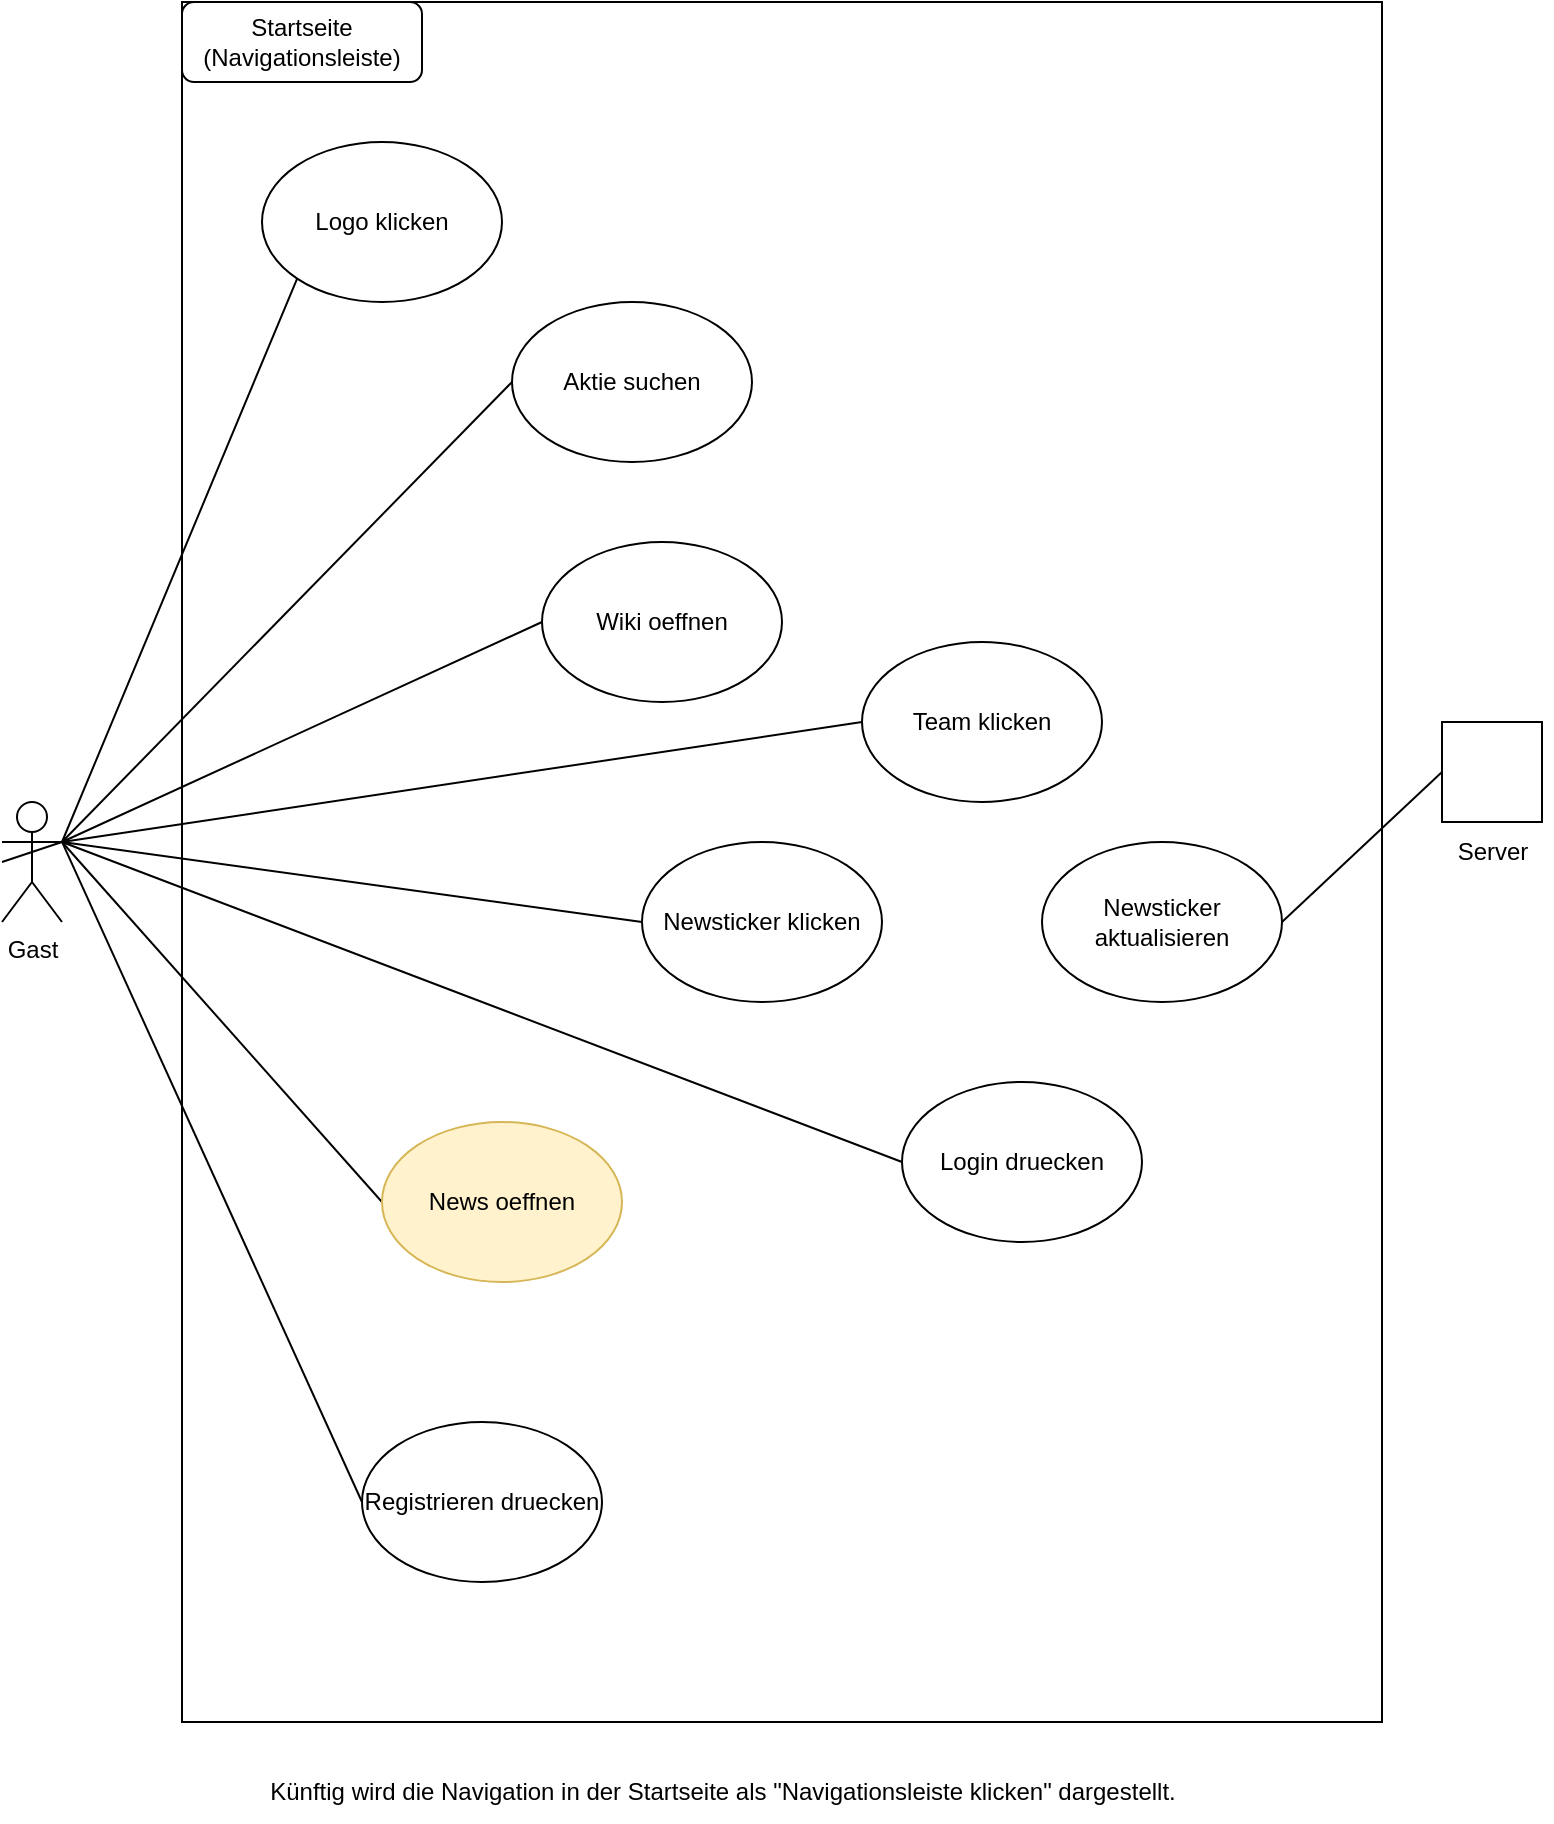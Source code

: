 <mxfile version="24.7.8" pages="6">
  <diagram name="Startseite" id="Qu83OPLYzom5KY9xDE5v">
    <mxGraphModel dx="993" dy="525" grid="1" gridSize="10" guides="1" tooltips="1" connect="1" arrows="1" fold="1" page="1" pageScale="1" pageWidth="850" pageHeight="1100" math="0" shadow="0">
      <root>
        <mxCell id="0" />
        <mxCell id="1" parent="0" />
        <mxCell id="GCKEpxp_i0NIajuhk333-25" value="" style="rounded=0;whiteSpace=wrap;html=1;fillColor=none;" vertex="1" parent="1">
          <mxGeometry x="140" y="30" width="600" height="860" as="geometry" />
        </mxCell>
        <mxCell id="GCKEpxp_i0NIajuhk333-4" value="Startseite&lt;br&gt;(Navigationsleiste)" style="rounded=1;whiteSpace=wrap;html=1;" vertex="1" parent="1">
          <mxGeometry x="140" y="30" width="120" height="40" as="geometry" />
        </mxCell>
        <mxCell id="GCKEpxp_i0NIajuhk333-5" value="Logo klicken" style="ellipse;whiteSpace=wrap;html=1;" vertex="1" parent="1">
          <mxGeometry x="180" y="100" width="120" height="80" as="geometry" />
        </mxCell>
        <mxCell id="GCKEpxp_i0NIajuhk333-17" style="rounded=0;orthogonalLoop=1;jettySize=auto;html=1;exitX=0;exitY=0.5;exitDx=0;exitDy=0;endArrow=none;endFill=0;entryX=1;entryY=0.333;entryDx=0;entryDy=0;entryPerimeter=0;" edge="1" parent="1" source="GCKEpxp_i0NIajuhk333-6">
          <mxGeometry relative="1" as="geometry">
            <mxPoint x="80" y="450" as="targetPoint" />
          </mxGeometry>
        </mxCell>
        <mxCell id="GCKEpxp_i0NIajuhk333-6" value="Wiki oeffnen" style="ellipse;whiteSpace=wrap;html=1;" vertex="1" parent="1">
          <mxGeometry x="320" y="300" width="120" height="80" as="geometry" />
        </mxCell>
        <mxCell id="GCKEpxp_i0NIajuhk333-19" style="rounded=0;orthogonalLoop=1;jettySize=auto;html=1;exitX=0;exitY=0.5;exitDx=0;exitDy=0;endArrow=none;endFill=0;entryX=1;entryY=0.333;entryDx=0;entryDy=0;entryPerimeter=0;" edge="1" parent="1" source="GCKEpxp_i0NIajuhk333-7">
          <mxGeometry relative="1" as="geometry">
            <mxPoint x="80" y="450" as="targetPoint" />
          </mxGeometry>
        </mxCell>
        <mxCell id="GCKEpxp_i0NIajuhk333-7" value="News oeffnen" style="ellipse;whiteSpace=wrap;html=1;fillColor=#fff2cc;strokeColor=#d6b656;" vertex="1" parent="1">
          <mxGeometry x="240" y="590" width="120" height="80" as="geometry" />
        </mxCell>
        <mxCell id="GCKEpxp_i0NIajuhk333-8" value="Registrieren druecken" style="ellipse;whiteSpace=wrap;html=1;" vertex="1" parent="1">
          <mxGeometry x="230" y="740" width="120" height="80" as="geometry" />
        </mxCell>
        <mxCell id="GCKEpxp_i0NIajuhk333-9" value="Login druecken" style="ellipse;whiteSpace=wrap;html=1;" vertex="1" parent="1">
          <mxGeometry x="500" y="570" width="120" height="80" as="geometry" />
        </mxCell>
        <mxCell id="GCKEpxp_i0NIajuhk333-10" value="Team klicken" style="ellipse;whiteSpace=wrap;html=1;" vertex="1" parent="1">
          <mxGeometry x="480" y="350" width="120" height="80" as="geometry" />
        </mxCell>
        <mxCell id="GCKEpxp_i0NIajuhk333-11" value="Newsticker klicken" style="ellipse;whiteSpace=wrap;html=1;" vertex="1" parent="1">
          <mxGeometry x="370" y="450" width="120" height="80" as="geometry" />
        </mxCell>
        <mxCell id="GCKEpxp_i0NIajuhk333-16" style="rounded=0;orthogonalLoop=1;jettySize=auto;html=1;exitX=0;exitY=0.5;exitDx=0;exitDy=0;endArrow=none;endFill=0;entryX=1;entryY=0.333;entryDx=0;entryDy=0;entryPerimeter=0;" edge="1" parent="1" source="GCKEpxp_i0NIajuhk333-12">
          <mxGeometry relative="1" as="geometry">
            <mxPoint x="80" y="450" as="targetPoint" />
          </mxGeometry>
        </mxCell>
        <mxCell id="GCKEpxp_i0NIajuhk333-12" value="Aktie suchen" style="ellipse;whiteSpace=wrap;html=1;" vertex="1" parent="1">
          <mxGeometry x="305" y="180" width="120" height="80" as="geometry" />
        </mxCell>
        <mxCell id="GCKEpxp_i0NIajuhk333-15" style="rounded=0;orthogonalLoop=1;jettySize=auto;html=1;exitX=0;exitY=1;exitDx=0;exitDy=0;entryX=1;entryY=0.333;entryDx=0;entryDy=0;entryPerimeter=0;endArrow=none;endFill=0;" edge="1" parent="1" source="GCKEpxp_i0NIajuhk333-5">
          <mxGeometry relative="1" as="geometry">
            <mxPoint x="80" y="450" as="targetPoint" />
          </mxGeometry>
        </mxCell>
        <mxCell id="GCKEpxp_i0NIajuhk333-18" style="rounded=0;orthogonalLoop=1;jettySize=auto;html=1;exitX=0;exitY=0.5;exitDx=0;exitDy=0;entryX=1;entryY=0.333;entryDx=0;entryDy=0;entryPerimeter=0;endArrow=none;endFill=0;" edge="1" parent="1" source="GCKEpxp_i0NIajuhk333-8" target="GCKEpxp_i0NIajuhk333-26">
          <mxGeometry relative="1" as="geometry" />
        </mxCell>
        <mxCell id="GCKEpxp_i0NIajuhk333-20" style="rounded=0;orthogonalLoop=1;jettySize=auto;html=1;exitX=0;exitY=0.5;exitDx=0;exitDy=0;endArrow=none;endFill=0;entryX=1;entryY=0.333;entryDx=0;entryDy=0;entryPerimeter=0;" edge="1" parent="1" source="GCKEpxp_i0NIajuhk333-9" target="GCKEpxp_i0NIajuhk333-26">
          <mxGeometry relative="1" as="geometry">
            <mxPoint x="110" y="600" as="targetPoint" />
          </mxGeometry>
        </mxCell>
        <mxCell id="GCKEpxp_i0NIajuhk333-21" style="rounded=0;orthogonalLoop=1;jettySize=auto;html=1;exitX=0;exitY=0.5;exitDx=0;exitDy=0;entryX=1;entryY=0.333;entryDx=0;entryDy=0;entryPerimeter=0;endArrow=none;endFill=0;" edge="1" parent="1" source="GCKEpxp_i0NIajuhk333-10">
          <mxGeometry relative="1" as="geometry">
            <mxPoint x="80" y="450" as="targetPoint" />
          </mxGeometry>
        </mxCell>
        <mxCell id="GCKEpxp_i0NIajuhk333-22" style="rounded=0;orthogonalLoop=1;jettySize=auto;html=1;exitX=0;exitY=0.5;exitDx=0;exitDy=0;entryX=1;entryY=0.333;entryDx=0;entryDy=0;entryPerimeter=0;endArrow=none;endFill=0;" edge="1" parent="1" source="GCKEpxp_i0NIajuhk333-26">
          <mxGeometry relative="1" as="geometry">
            <mxPoint x="80" y="450" as="targetPoint" />
          </mxGeometry>
        </mxCell>
        <mxCell id="GCKEpxp_i0NIajuhk333-30" value="" style="rounded=0;orthogonalLoop=1;jettySize=auto;html=1;exitX=0;exitY=0.5;exitDx=0;exitDy=0;entryX=1;entryY=0.333;entryDx=0;entryDy=0;entryPerimeter=0;endArrow=none;endFill=0;" edge="1" parent="1" source="GCKEpxp_i0NIajuhk333-11" target="GCKEpxp_i0NIajuhk333-26">
          <mxGeometry relative="1" as="geometry">
            <mxPoint x="370" y="490" as="sourcePoint" />
            <mxPoint x="80" y="450" as="targetPoint" />
          </mxGeometry>
        </mxCell>
        <mxCell id="GCKEpxp_i0NIajuhk333-26" value="Gast" style="shape=umlActor;verticalLabelPosition=bottom;verticalAlign=top;html=1;outlineConnect=0;" vertex="1" parent="1">
          <mxGeometry x="50" y="430" width="30" height="60" as="geometry" />
        </mxCell>
        <mxCell id="_vzrLwkHWKV0frIkG1WK-2" value="Künftig wird die Navigation in der Startseite als &quot;Navigationsleiste klicken&quot; dargestellt." style="text;html=1;align=center;verticalAlign=middle;resizable=0;points=[];autosize=1;strokeColor=none;fillColor=none;" vertex="1" parent="1">
          <mxGeometry x="170" y="910" width="480" height="30" as="geometry" />
        </mxCell>
        <mxCell id="hOnvdndAC7j94rjZofhh-1" value="" style="whiteSpace=wrap;html=1;aspect=fixed;" vertex="1" parent="1">
          <mxGeometry x="770" y="390" width="50" height="50" as="geometry" />
        </mxCell>
        <mxCell id="hOnvdndAC7j94rjZofhh-2" value="Server" style="text;html=1;align=center;verticalAlign=middle;resizable=0;points=[];autosize=1;strokeColor=none;fillColor=none;" vertex="1" parent="1">
          <mxGeometry x="765" y="440" width="60" height="30" as="geometry" />
        </mxCell>
        <mxCell id="hOnvdndAC7j94rjZofhh-4" style="rounded=0;orthogonalLoop=1;jettySize=auto;html=1;exitX=1;exitY=0.5;exitDx=0;exitDy=0;entryX=0;entryY=0.5;entryDx=0;entryDy=0;endArrow=none;endFill=0;" edge="1" parent="1" source="hOnvdndAC7j94rjZofhh-3" target="hOnvdndAC7j94rjZofhh-1">
          <mxGeometry relative="1" as="geometry" />
        </mxCell>
        <mxCell id="hOnvdndAC7j94rjZofhh-3" value="Newsticker aktualisieren" style="ellipse;whiteSpace=wrap;html=1;" vertex="1" parent="1">
          <mxGeometry x="570" y="450" width="120" height="80" as="geometry" />
        </mxCell>
      </root>
    </mxGraphModel>
  </diagram>
  <diagram id="mUGcuQUjExdOhtQ7daju" name="Login">
    <mxGraphModel dx="934" dy="494" grid="1" gridSize="10" guides="1" tooltips="1" connect="1" arrows="1" fold="1" page="1" pageScale="1" pageWidth="850" pageHeight="1100" math="0" shadow="0">
      <root>
        <mxCell id="0" />
        <mxCell id="1" parent="0" />
        <mxCell id="cJ8Hhr5Xt1QnBzLwFyxF-1" value="" style="rounded=0;whiteSpace=wrap;html=1;fillColor=none;" vertex="1" parent="1">
          <mxGeometry x="140" y="30" width="600" height="520" as="geometry" />
        </mxCell>
        <mxCell id="byLP96Xy1Q6gP16gddDt-1" value="Navigationsleiste klicken" style="ellipse;whiteSpace=wrap;html=1;" vertex="1" parent="1">
          <mxGeometry x="240" y="180" width="120" height="80" as="geometry" />
        </mxCell>
        <mxCell id="byLP96Xy1Q6gP16gddDt-18" value="Gast" style="shape=umlActor;verticalLabelPosition=bottom;verticalAlign=top;html=1;outlineConnect=0;" vertex="1" parent="1">
          <mxGeometry x="70" y="380" width="30" height="60" as="geometry" />
        </mxCell>
        <mxCell id="lWwwhyTXgDmfgn3zMBdT-2" style="rounded=0;orthogonalLoop=1;jettySize=auto;html=1;exitX=0;exitY=0.5;exitDx=0;exitDy=0;entryX=1;entryY=0.333;entryDx=0;entryDy=0;entryPerimeter=0;endArrow=none;endFill=0;" edge="1" parent="1" source="byLP96Xy1Q6gP16gddDt-1" target="byLP96Xy1Q6gP16gddDt-18">
          <mxGeometry relative="1" as="geometry" />
        </mxCell>
        <mxCell id="lWwwhyTXgDmfgn3zMBdT-3" value="Einloggen druecken" style="ellipse;whiteSpace=wrap;html=1;" vertex="1" parent="1">
          <mxGeometry x="230" y="290" width="120" height="80" as="geometry" />
        </mxCell>
        <mxCell id="lWwwhyTXgDmfgn3zMBdT-4" value="Passwort vergessen druecken" style="ellipse;whiteSpace=wrap;html=1;" vertex="1" parent="1">
          <mxGeometry x="210" y="420" width="120" height="80" as="geometry" />
        </mxCell>
        <mxCell id="lWwwhyTXgDmfgn3zMBdT-5" value="Login" style="rounded=1;whiteSpace=wrap;html=1;fillColor=none;" vertex="1" parent="1">
          <mxGeometry x="140" y="30" width="120" height="40" as="geometry" />
        </mxCell>
        <mxCell id="lWwwhyTXgDmfgn3zMBdT-6" style="rounded=0;orthogonalLoop=1;jettySize=auto;html=1;exitX=0;exitY=0.5;exitDx=0;exitDy=0;entryX=1;entryY=0.333;entryDx=0;entryDy=0;entryPerimeter=0;endArrow=none;endFill=0;" edge="1" parent="1" source="lWwwhyTXgDmfgn3zMBdT-3" target="byLP96Xy1Q6gP16gddDt-18">
          <mxGeometry relative="1" as="geometry" />
        </mxCell>
        <mxCell id="lWwwhyTXgDmfgn3zMBdT-7" style="rounded=0;orthogonalLoop=1;jettySize=auto;html=1;exitX=0;exitY=0.5;exitDx=0;exitDy=0;entryX=1;entryY=0.333;entryDx=0;entryDy=0;entryPerimeter=0;endArrow=none;endFill=0;" edge="1" parent="1" source="lWwwhyTXgDmfgn3zMBdT-4" target="byLP96Xy1Q6gP16gddDt-18">
          <mxGeometry relative="1" as="geometry" />
        </mxCell>
      </root>
    </mxGraphModel>
  </diagram>
  <diagram id="O-wG_mEdTmpPKOUQOVxC" name="Registrieren">
    <mxGraphModel dx="1134" dy="600" grid="1" gridSize="10" guides="1" tooltips="1" connect="1" arrows="1" fold="1" page="1" pageScale="1" pageWidth="850" pageHeight="1100" math="0" shadow="0">
      <root>
        <mxCell id="0" />
        <mxCell id="1" parent="0" />
        <mxCell id="MY8_lS_uD-tuDSosUlma-1" value="" style="rounded=0;whiteSpace=wrap;html=1;fillColor=none;" vertex="1" parent="1">
          <mxGeometry x="140" y="30" width="300" height="420" as="geometry" />
        </mxCell>
        <mxCell id="MY8_lS_uD-tuDSosUlma-2" value="Navigationsleiste klicken" style="ellipse;whiteSpace=wrap;html=1;" vertex="1" parent="1">
          <mxGeometry x="240" y="180" width="120" height="80" as="geometry" />
        </mxCell>
        <mxCell id="MY8_lS_uD-tuDSosUlma-3" value="Gast" style="shape=umlActor;verticalLabelPosition=bottom;verticalAlign=top;html=1;outlineConnect=0;" vertex="1" parent="1">
          <mxGeometry x="70" y="290" width="30" height="60" as="geometry" />
        </mxCell>
        <mxCell id="MY8_lS_uD-tuDSosUlma-4" style="rounded=0;orthogonalLoop=1;jettySize=auto;html=1;exitX=0;exitY=0.5;exitDx=0;exitDy=0;entryX=1;entryY=0.333;entryDx=0;entryDy=0;entryPerimeter=0;endArrow=none;endFill=0;" edge="1" parent="1" source="MY8_lS_uD-tuDSosUlma-2" target="MY8_lS_uD-tuDSosUlma-3">
          <mxGeometry relative="1" as="geometry" />
        </mxCell>
        <mxCell id="MY8_lS_uD-tuDSosUlma-5" value="Registrieren druecken" style="ellipse;whiteSpace=wrap;html=1;" vertex="1" parent="1">
          <mxGeometry x="230" y="290" width="120" height="80" as="geometry" />
        </mxCell>
        <mxCell id="MY8_lS_uD-tuDSosUlma-7" value="Registrieren" style="rounded=1;whiteSpace=wrap;html=1;fillColor=none;" vertex="1" parent="1">
          <mxGeometry x="140" y="30" width="120" height="40" as="geometry" />
        </mxCell>
        <mxCell id="MY8_lS_uD-tuDSosUlma-8" style="rounded=0;orthogonalLoop=1;jettySize=auto;html=1;exitX=0;exitY=0.5;exitDx=0;exitDy=0;entryX=1;entryY=0.333;entryDx=0;entryDy=0;entryPerimeter=0;endArrow=none;endFill=0;" edge="1" parent="1" source="MY8_lS_uD-tuDSosUlma-5" target="MY8_lS_uD-tuDSosUlma-3">
          <mxGeometry relative="1" as="geometry" />
        </mxCell>
      </root>
    </mxGraphModel>
  </diagram>
  <diagram id="F_j5hgvjPVz5ROln9Uyq" name="Passwort Vergessen">
    <mxGraphModel dx="1059" dy="560" grid="1" gridSize="10" guides="1" tooltips="1" connect="1" arrows="1" fold="1" page="1" pageScale="1" pageWidth="850" pageHeight="1100" math="0" shadow="0">
      <root>
        <mxCell id="0" />
        <mxCell id="1" parent="0" />
        <mxCell id="_wxRn1g_Zq6SD6r3rq9d-1" value="" style="rounded=0;whiteSpace=wrap;html=1;fillColor=none;" vertex="1" parent="1">
          <mxGeometry x="140" y="30" width="600" height="520" as="geometry" />
        </mxCell>
        <mxCell id="_wxRn1g_Zq6SD6r3rq9d-2" value="Navigationsleiste klicken" style="ellipse;whiteSpace=wrap;html=1;" vertex="1" parent="1">
          <mxGeometry x="240" y="180" width="120" height="80" as="geometry" />
        </mxCell>
        <mxCell id="_wxRn1g_Zq6SD6r3rq9d-3" value="Gast" style="shape=umlActor;verticalLabelPosition=bottom;verticalAlign=top;html=1;outlineConnect=0;" vertex="1" parent="1">
          <mxGeometry x="70" y="380" width="30" height="60" as="geometry" />
        </mxCell>
        <mxCell id="_wxRn1g_Zq6SD6r3rq9d-4" style="rounded=0;orthogonalLoop=1;jettySize=auto;html=1;exitX=0;exitY=0.5;exitDx=0;exitDy=0;entryX=1;entryY=0.333;entryDx=0;entryDy=0;entryPerimeter=0;endArrow=none;endFill=0;" edge="1" parent="1" source="_wxRn1g_Zq6SD6r3rq9d-2" target="_wxRn1g_Zq6SD6r3rq9d-3">
          <mxGeometry relative="1" as="geometry" />
        </mxCell>
        <mxCell id="_wxRn1g_Zq6SD6r3rq9d-6" value="Passwort reset druecken" style="ellipse;whiteSpace=wrap;html=1;" vertex="1" parent="1">
          <mxGeometry x="250" y="320" width="120" height="80" as="geometry" />
        </mxCell>
        <mxCell id="_wxRn1g_Zq6SD6r3rq9d-7" value="Passwort Vergessen" style="rounded=1;whiteSpace=wrap;html=1;fillColor=none;" vertex="1" parent="1">
          <mxGeometry x="140" y="30" width="120" height="40" as="geometry" />
        </mxCell>
        <mxCell id="_wxRn1g_Zq6SD6r3rq9d-9" style="rounded=0;orthogonalLoop=1;jettySize=auto;html=1;exitX=0;exitY=0.5;exitDx=0;exitDy=0;entryX=1;entryY=0.333;entryDx=0;entryDy=0;entryPerimeter=0;endArrow=none;endFill=0;" edge="1" parent="1" source="_wxRn1g_Zq6SD6r3rq9d-6" target="_wxRn1g_Zq6SD6r3rq9d-3">
          <mxGeometry relative="1" as="geometry" />
        </mxCell>
      </root>
    </mxGraphModel>
  </diagram>
  <diagram id="zOOkBZwDgLKix59_99G5" name="Admin Verwaltung">
    <mxGraphModel dx="794" dy="420" grid="1" gridSize="10" guides="1" tooltips="1" connect="1" arrows="1" fold="1" page="1" pageScale="1" pageWidth="850" pageHeight="1100" math="0" shadow="0">
      <root>
        <mxCell id="0" />
        <mxCell id="1" parent="0" />
        <mxCell id="pcKNbhJlTeTA1ld11QO3-1" value="" style="rounded=0;whiteSpace=wrap;html=1;fillColor=none;" vertex="1" parent="1">
          <mxGeometry x="140" y="30" width="600" height="520" as="geometry" />
        </mxCell>
        <mxCell id="pcKNbhJlTeTA1ld11QO3-2" value="Navigationsleiste klicken" style="ellipse;whiteSpace=wrap;html=1;" vertex="1" parent="1">
          <mxGeometry x="240" y="180" width="120" height="80" as="geometry" />
        </mxCell>
        <mxCell id="pcKNbhJlTeTA1ld11QO3-3" value="Gast" style="shape=umlActor;verticalLabelPosition=bottom;verticalAlign=top;html=1;outlineConnect=0;" vertex="1" parent="1">
          <mxGeometry x="70" y="380" width="30" height="60" as="geometry" />
        </mxCell>
        <mxCell id="pcKNbhJlTeTA1ld11QO3-4" style="rounded=0;orthogonalLoop=1;jettySize=auto;html=1;exitX=0;exitY=0.5;exitDx=0;exitDy=0;entryX=1;entryY=0.333;entryDx=0;entryDy=0;entryPerimeter=0;endArrow=none;endFill=0;" edge="1" parent="1" source="pcKNbhJlTeTA1ld11QO3-2" target="pcKNbhJlTeTA1ld11QO3-3">
          <mxGeometry relative="1" as="geometry" />
        </mxCell>
        <mxCell id="pcKNbhJlTeTA1ld11QO3-6" value="Passwort vergessen druecken" style="ellipse;whiteSpace=wrap;html=1;" vertex="1" parent="1">
          <mxGeometry x="210" y="420" width="120" height="80" as="geometry" />
        </mxCell>
        <mxCell id="pcKNbhJlTeTA1ld11QO3-7" value="Admin Verwaltung" style="rounded=1;whiteSpace=wrap;html=1;fillColor=none;" vertex="1" parent="1">
          <mxGeometry x="140" y="30" width="120" height="40" as="geometry" />
        </mxCell>
        <mxCell id="pcKNbhJlTeTA1ld11QO3-9" style="rounded=0;orthogonalLoop=1;jettySize=auto;html=1;exitX=0;exitY=0.5;exitDx=0;exitDy=0;entryX=1;entryY=0.333;entryDx=0;entryDy=0;entryPerimeter=0;endArrow=none;endFill=0;" edge="1" parent="1" source="pcKNbhJlTeTA1ld11QO3-6" target="pcKNbhJlTeTA1ld11QO3-3">
          <mxGeometry relative="1" as="geometry" />
        </mxCell>
      </root>
    </mxGraphModel>
  </diagram>
  <diagram id="FyKwhlELqTR53H4jMw3Z" name="User Konto Zuruecksetzen">
    <mxGraphModel dx="993" dy="525" grid="1" gridSize="10" guides="1" tooltips="1" connect="1" arrows="1" fold="1" page="1" pageScale="1" pageWidth="850" pageHeight="1100" math="0" shadow="0">
      <root>
        <mxCell id="0" />
        <mxCell id="1" parent="0" />
        <mxCell id="srCTrjWgOIqR6Il_kVxw-1" value="" style="rounded=0;whiteSpace=wrap;html=1;fillColor=none;" vertex="1" parent="1">
          <mxGeometry x="140" y="30" width="600" height="520" as="geometry" />
        </mxCell>
        <mxCell id="srCTrjWgOIqR6Il_kVxw-2" value="Navigationsleiste klicken" style="ellipse;whiteSpace=wrap;html=1;" vertex="1" parent="1">
          <mxGeometry x="240" y="180" width="120" height="80" as="geometry" />
        </mxCell>
        <mxCell id="srCTrjWgOIqR6Il_kVxw-3" value="Gast" style="shape=umlActor;verticalLabelPosition=bottom;verticalAlign=top;html=1;outlineConnect=0;" vertex="1" parent="1">
          <mxGeometry x="70" y="380" width="30" height="60" as="geometry" />
        </mxCell>
        <mxCell id="srCTrjWgOIqR6Il_kVxw-4" style="rounded=0;orthogonalLoop=1;jettySize=auto;html=1;exitX=0;exitY=0.5;exitDx=0;exitDy=0;entryX=1;entryY=0.333;entryDx=0;entryDy=0;entryPerimeter=0;endArrow=none;endFill=0;" edge="1" parent="1" source="srCTrjWgOIqR6Il_kVxw-2" target="srCTrjWgOIqR6Il_kVxw-3">
          <mxGeometry relative="1" as="geometry" />
        </mxCell>
        <mxCell id="srCTrjWgOIqR6Il_kVxw-6" value="Passwort zuruecksetzen druecken" style="ellipse;whiteSpace=wrap;html=1;" vertex="1" parent="1">
          <mxGeometry x="250" y="300" width="120" height="80" as="geometry" />
        </mxCell>
        <mxCell id="srCTrjWgOIqR6Il_kVxw-7" value="User: Konto Zuruecksetzen" style="rounded=1;whiteSpace=wrap;html=1;fillColor=none;" vertex="1" parent="1">
          <mxGeometry x="140" y="30" width="120" height="40" as="geometry" />
        </mxCell>
        <mxCell id="srCTrjWgOIqR6Il_kVxw-9" style="rounded=0;orthogonalLoop=1;jettySize=auto;html=1;exitX=0;exitY=0.5;exitDx=0;exitDy=0;entryX=1;entryY=0.333;entryDx=0;entryDy=0;entryPerimeter=0;endArrow=none;endFill=0;" edge="1" parent="1" source="srCTrjWgOIqR6Il_kVxw-6" target="srCTrjWgOIqR6Il_kVxw-3">
          <mxGeometry relative="1" as="geometry" />
        </mxCell>
      </root>
    </mxGraphModel>
  </diagram>
</mxfile>
